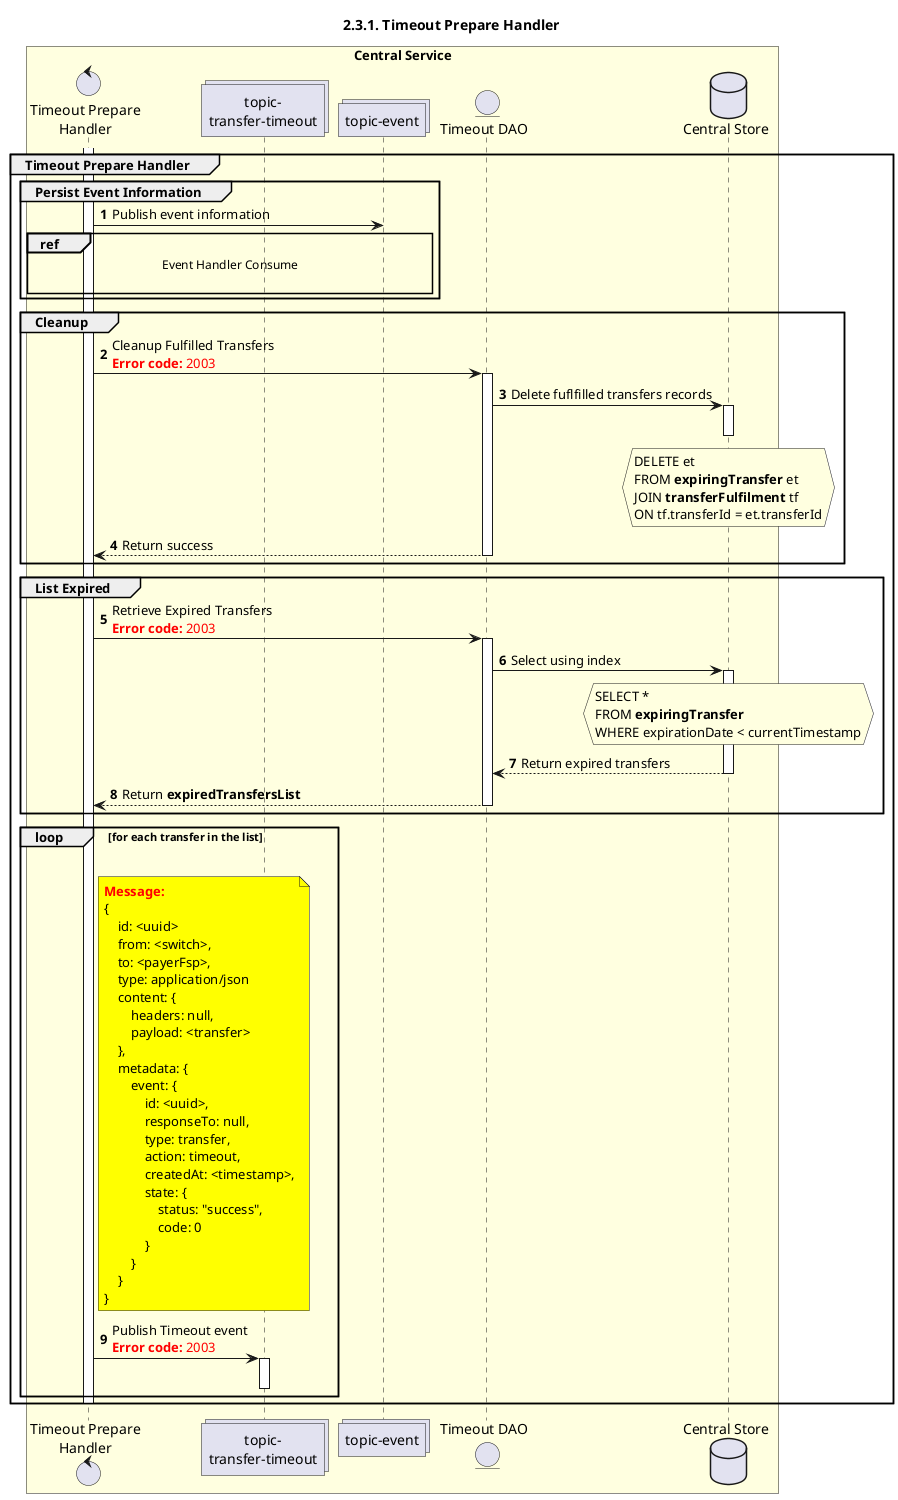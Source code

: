 /'*****
 License
 --------------
 Copyright © 2017 Bill & Melinda Gates Foundation
 The Mojaloop files are made available by the Bill & Melinda Gates Foundation under the Apache License, Version 2.0 (the "License") and you may not use these files except in compliance with the License. You may obtain a copy of the License at
 http://www.apache.org/licenses/LICENSE-2.0
 Unless required by applicable law or agreed to in writing, the Mojaloop files are distributed on an "AS IS" BASIS, WITHOUT WARRANTIES OR CONDITIONS OF ANY KIND, either express or implied. See the License for the specific language governing permissions and limitations under the License.
 Contributors
 --------------
 This is the official list of the Mojaloop project contributors for this file.
 Names of the original copyright holders (individuals or organizations)
 should be listed with a '*' in the first column. People who have
 contributed from an organization can be listed under the organization
 that actually holds the copyright for their contributions (see the
 Gates Foundation organization for an example). Those individuals should have
 their names indented and be marked with a '-'. Email address can be added
 optionally within square brackets <email>.
 * Gates Foundation
 - Name Surname <name.surname@gatesfoundation.com>

 * ModusBox
 - Georgi Georgiev <georgi.georgiev@modusbox.com>
 --------------
 ******'/

@startuml
' declare title
title 2.3.1. Timeout Prepare Handler 

autonumber

' Actor Keys:
'   boundary - APIs/Interfaces, etc
'   collections - Kafka Topics
'   control - Kafka Consumers
'   entity - Database Access Objects
'   database - Database Persistance Store

' declare actors
control "Timeout Prepare\nHandler" as TIMEOUT_PREP_HANDLER
collections "topic-\ntransfer-timeout" as TOPIC_TRANSFER_TIMEOUT
collections "topic-event" as EVENT_TOPIC
entity "Timeout DAO" as TIMEOUT_DAO
database "Central Store" as DB

box "Central Service" #lightyellow
    participant TIMEOUT_PREP_HANDLER
    participant TOPIC_TRANSFER_TIMEOUT
    participant EVENT_TOPIC
    participant TIMEOUT_DAO
    participant DB
end box

' start flow

group Timeout Prepare Handler
    activate TIMEOUT_PREP_HANDLER
    group Persist Event Information
        TIMEOUT_PREP_HANDLER -> EVENT_TOPIC: Publish event information
        ref over TIMEOUT_PREP_HANDLER, EVENT_TOPIC :  Event Handler Consume\n
    end

    group Cleanup
        TIMEOUT_PREP_HANDLER -> TIMEOUT_DAO: Cleanup Fulfilled Transfers\n<color #red><b>Error code:</b> 2003</color>
        activate TIMEOUT_DAO
        TIMEOUT_DAO -> DB: Delete fuflfilled transfers records
                activate DB
        deactivate DB
        hnote over DB #lightyellow
            DELETE et
            FROM **expiringTransfer** et
            JOIN **transferFulfilment** tf
            ON tf.transferId = et.transferId
        end note
        TIMEOUT_DAO --> TIMEOUT_PREP_HANDLER: Return success
        deactivate TIMEOUT_DAO
    end

    group List Expired
        TIMEOUT_PREP_HANDLER -> TIMEOUT_DAO: Retrieve Expired Transfers\n<color #red><b>Error code:</b> 2003</color>
        activate TIMEOUT_DAO
        TIMEOUT_DAO -> DB: Select using index
        activate DB
        hnote over DB #lightyellow
            SELECT *
            FROM **expiringTransfer**
            WHERE expirationDate < currentTimestamp
        end note
        TIMEOUT_DAO <-- DB: Return expired transfers
        deactivate DB
        TIMEOUT_DAO --> TIMEOUT_PREP_HANDLER: Return **expiredTransfersList**
        deactivate TIMEOUT_DAO
    end



    loop for each transfer in the list
        |||
        note right of TIMEOUT_PREP_HANDLER #yellow
            <color #red><b>Message:</b></color>
            {
                id: <uuid>
                from: <switch>,
                to: <payerFsp>,
                type: application/json
                content: {
                    headers: null,
                    payload: <transfer>
                },
                metadata: {
                    event: {
                        id: <uuid>,
                        responseTo: null,
                        type: transfer,
                        action: timeout,
                        createdAt: <timestamp>,
                        state: {
                            status: "success",
                            code: 0
                        }
                    }
                }
            }
        end note
        TIMEOUT_PREP_HANDLER -> TOPIC_TRANSFER_TIMEOUT: Publish Timeout event\n<color #red><b>Error code:</b> 2003</color>
        activate TOPIC_TRANSFER_TIMEOUT
        deactivate TOPIC_TRANSFER_TIMEOUT
    end

    deactivate TIMEOUT_PREP_HANDLER
end
@enduml
